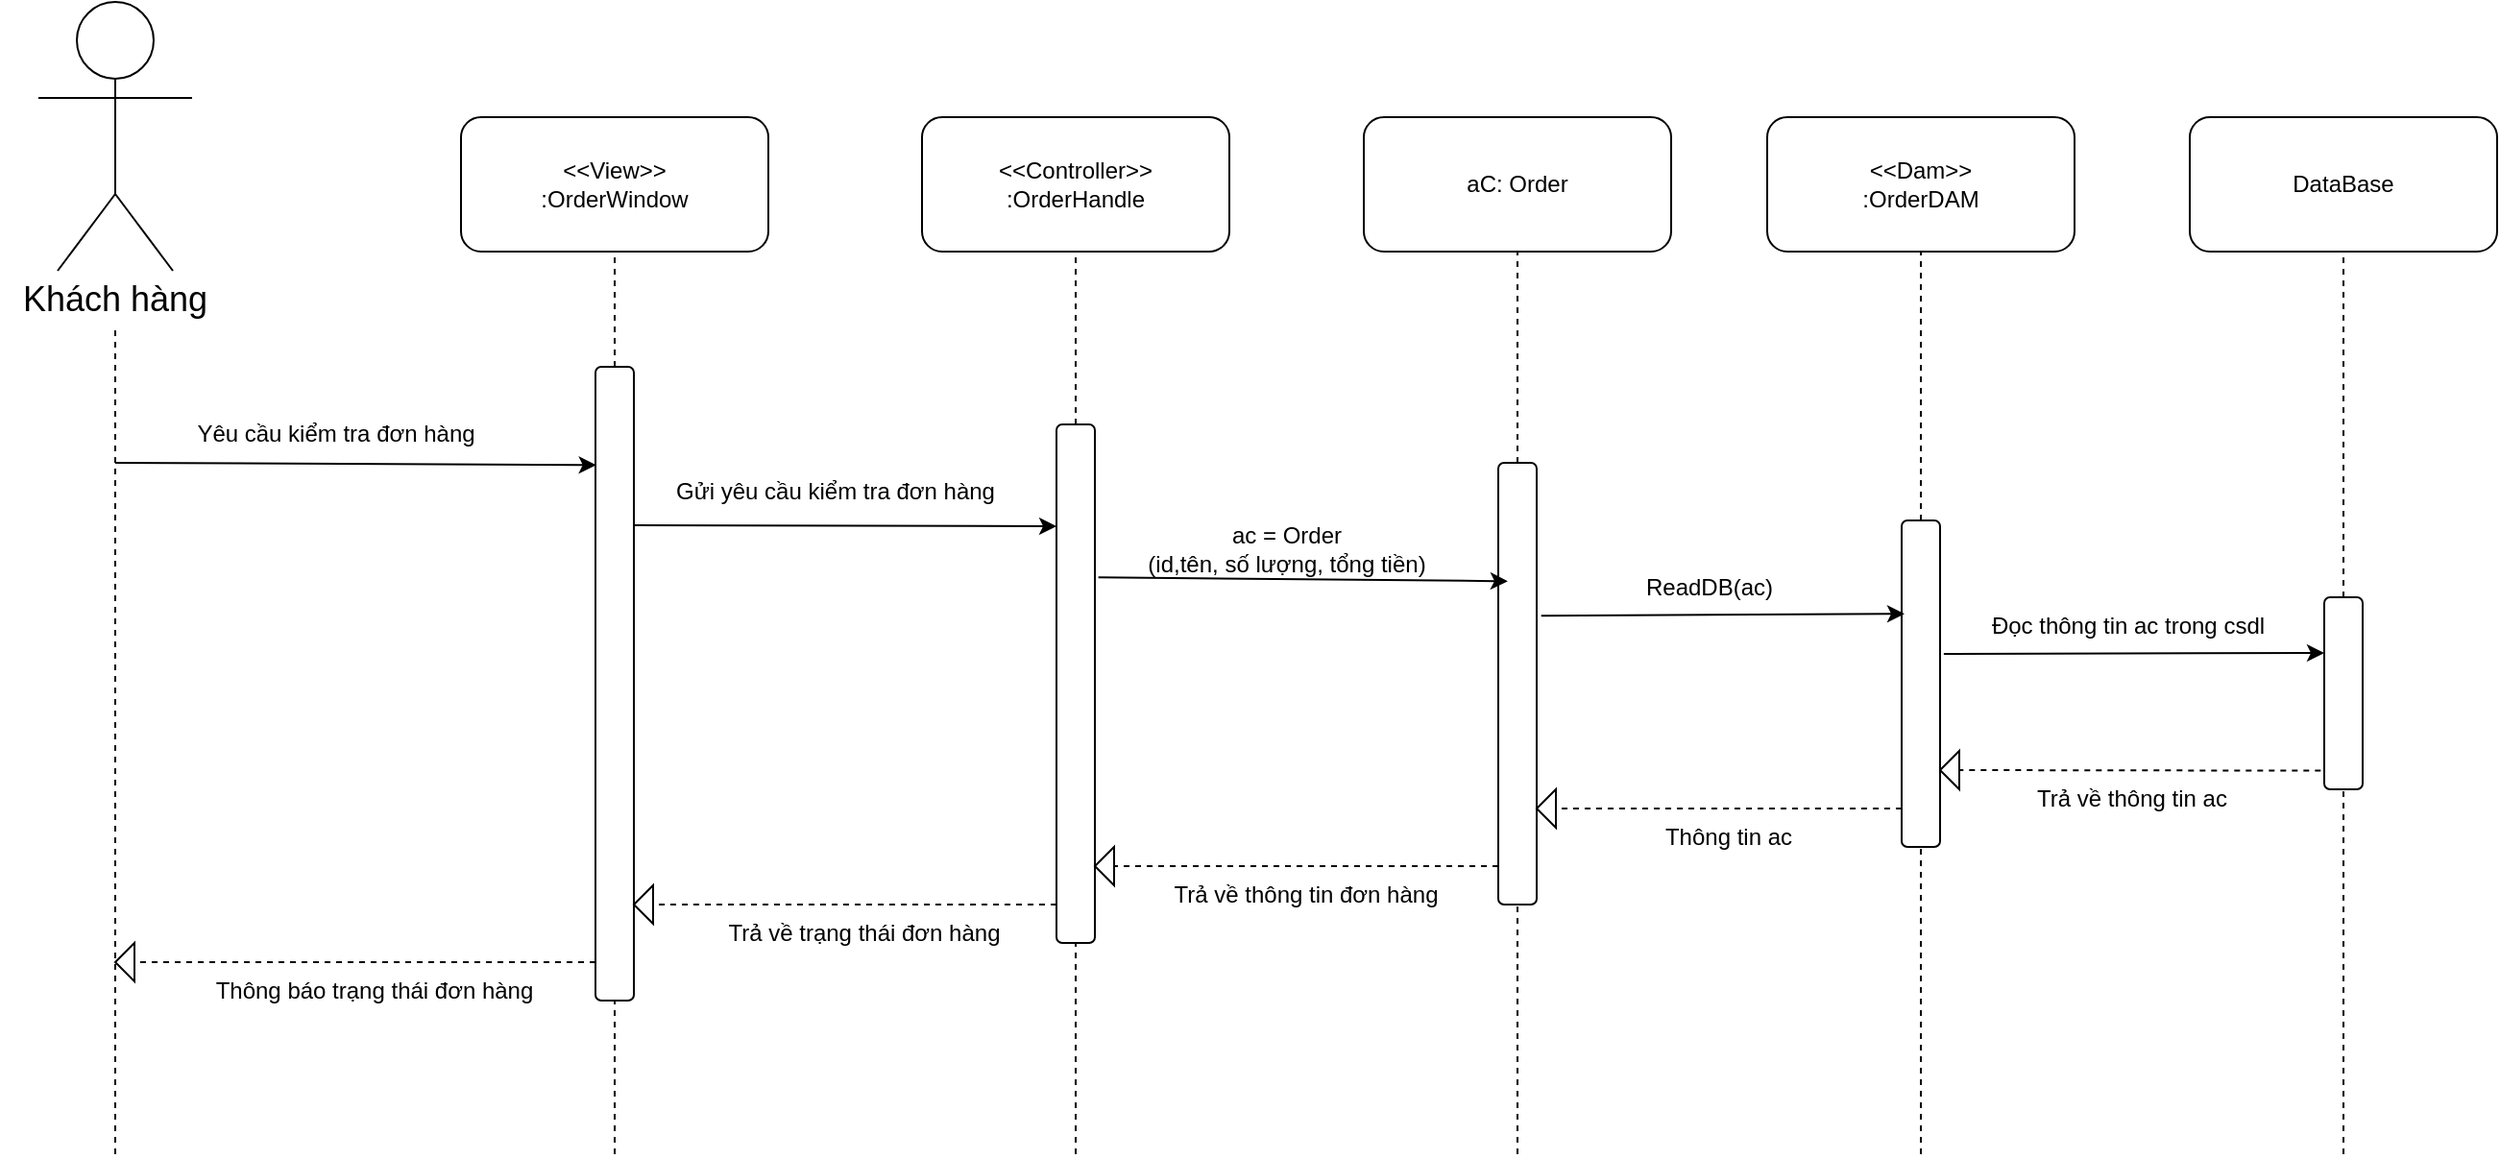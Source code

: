 <mxfile version="27.1.4">
  <diagram name="Page-1" id="zDk2KeG2mPRXOkqhra8w">
    <mxGraphModel dx="2231" dy="683" grid="1" gridSize="10" guides="1" tooltips="1" connect="1" arrows="1" fold="1" page="1" pageScale="1" pageWidth="850" pageHeight="1100" math="0" shadow="0">
      <root>
        <mxCell id="0" />
        <mxCell id="1" parent="0" />
        <mxCell id="UB6NhhUUTc9ALlEmd36D-1" value="" style="ellipse;whiteSpace=wrap;html=1;aspect=fixed;" vertex="1" parent="1">
          <mxGeometry x="-240" y="120" width="40" height="40" as="geometry" />
        </mxCell>
        <mxCell id="UB6NhhUUTc9ALlEmd36D-2" value="" style="endArrow=none;html=1;rounded=0;entryX=0.5;entryY=1;entryDx=0;entryDy=0;" edge="1" parent="1" target="UB6NhhUUTc9ALlEmd36D-1">
          <mxGeometry width="50" height="50" relative="1" as="geometry">
            <mxPoint x="-220" y="220" as="sourcePoint" />
            <mxPoint x="450" y="400" as="targetPoint" />
          </mxGeometry>
        </mxCell>
        <mxCell id="UB6NhhUUTc9ALlEmd36D-3" value="" style="endArrow=none;html=1;rounded=0;" edge="1" parent="1">
          <mxGeometry width="50" height="50" relative="1" as="geometry">
            <mxPoint x="-180" y="170" as="sourcePoint" />
            <mxPoint x="-260" y="170" as="targetPoint" />
          </mxGeometry>
        </mxCell>
        <mxCell id="UB6NhhUUTc9ALlEmd36D-4" value="" style="endArrow=none;html=1;rounded=0;" edge="1" parent="1">
          <mxGeometry width="50" height="50" relative="1" as="geometry">
            <mxPoint x="-190" y="260" as="sourcePoint" />
            <mxPoint x="-220" y="220" as="targetPoint" />
          </mxGeometry>
        </mxCell>
        <mxCell id="UB6NhhUUTc9ALlEmd36D-5" value="" style="endArrow=none;html=1;rounded=0;" edge="1" parent="1">
          <mxGeometry width="50" height="50" relative="1" as="geometry">
            <mxPoint x="-250" y="260" as="sourcePoint" />
            <mxPoint x="-220" y="220" as="targetPoint" />
          </mxGeometry>
        </mxCell>
        <mxCell id="UB6NhhUUTc9ALlEmd36D-6" value="&lt;font style=&quot;font-size: 18px;&quot;&gt;Khách hàng&lt;/font&gt;" style="text;html=1;align=center;verticalAlign=middle;whiteSpace=wrap;rounded=0;" vertex="1" parent="1">
          <mxGeometry x="-280" y="260" width="120" height="30" as="geometry" />
        </mxCell>
        <mxCell id="UB6NhhUUTc9ALlEmd36D-7" value="" style="endArrow=none;dashed=1;html=1;rounded=0;entryX=0.5;entryY=1;entryDx=0;entryDy=0;" edge="1" parent="1" target="UB6NhhUUTc9ALlEmd36D-6">
          <mxGeometry width="50" height="50" relative="1" as="geometry">
            <mxPoint x="-220" y="720" as="sourcePoint" />
            <mxPoint x="180" y="300" as="targetPoint" />
          </mxGeometry>
        </mxCell>
        <mxCell id="UB6NhhUUTc9ALlEmd36D-8" value="&amp;lt;&amp;lt;View&amp;gt;&amp;gt;&lt;div&gt;:OrderWindow&lt;/div&gt;" style="rounded=1;whiteSpace=wrap;html=1;" vertex="1" parent="1">
          <mxGeometry x="-40" y="180" width="160" height="70" as="geometry" />
        </mxCell>
        <mxCell id="UB6NhhUUTc9ALlEmd36D-9" value="" style="endArrow=none;dashed=1;html=1;rounded=0;entryX=0.5;entryY=1;entryDx=0;entryDy=0;" edge="1" parent="1" target="UB6NhhUUTc9ALlEmd36D-8">
          <mxGeometry width="50" height="50" relative="1" as="geometry">
            <mxPoint x="40" y="310" as="sourcePoint" />
            <mxPoint x="230" y="390" as="targetPoint" />
          </mxGeometry>
        </mxCell>
        <mxCell id="UB6NhhUUTc9ALlEmd36D-10" value="" style="rounded=1;whiteSpace=wrap;html=1;" vertex="1" parent="1">
          <mxGeometry x="30" y="310" width="20" height="330" as="geometry" />
        </mxCell>
        <mxCell id="UB6NhhUUTc9ALlEmd36D-11" value="" style="endArrow=classic;html=1;rounded=0;entryX=0.017;entryY=0.155;entryDx=0;entryDy=0;entryPerimeter=0;" edge="1" parent="1" target="UB6NhhUUTc9ALlEmd36D-10">
          <mxGeometry width="50" height="50" relative="1" as="geometry">
            <mxPoint x="-220" y="360" as="sourcePoint" />
            <mxPoint x="230" y="390" as="targetPoint" />
          </mxGeometry>
        </mxCell>
        <mxCell id="UB6NhhUUTc9ALlEmd36D-12" value="Yêu cầu kiểm tra đơn hàng" style="text;html=1;align=center;verticalAlign=middle;whiteSpace=wrap;rounded=0;" vertex="1" parent="1">
          <mxGeometry x="-210" y="330" width="210" height="30" as="geometry" />
        </mxCell>
        <mxCell id="UB6NhhUUTc9ALlEmd36D-13" value="" style="endArrow=none;dashed=1;html=1;rounded=0;entryX=0.5;entryY=1;entryDx=0;entryDy=0;" edge="1" parent="1" target="UB6NhhUUTc9ALlEmd36D-10">
          <mxGeometry width="50" height="50" relative="1" as="geometry">
            <mxPoint x="40" y="720" as="sourcePoint" />
            <mxPoint x="230" y="530" as="targetPoint" />
          </mxGeometry>
        </mxCell>
        <mxCell id="UB6NhhUUTc9ALlEmd36D-14" value="&amp;lt;&amp;lt;Controller&amp;gt;&amp;gt;&lt;div&gt;:OrderHandle&lt;/div&gt;" style="rounded=1;whiteSpace=wrap;html=1;" vertex="1" parent="1">
          <mxGeometry x="200" y="180" width="160" height="70" as="geometry" />
        </mxCell>
        <mxCell id="UB6NhhUUTc9ALlEmd36D-15" value="" style="endArrow=none;dashed=1;html=1;rounded=0;entryX=0.5;entryY=1;entryDx=0;entryDy=0;exitX=0.5;exitY=0;exitDx=0;exitDy=0;" edge="1" target="UB6NhhUUTc9ALlEmd36D-14" parent="1" source="UB6NhhUUTc9ALlEmd36D-16">
          <mxGeometry width="50" height="50" relative="1" as="geometry">
            <mxPoint x="280" y="310" as="sourcePoint" />
            <mxPoint x="470" y="390" as="targetPoint" />
          </mxGeometry>
        </mxCell>
        <mxCell id="UB6NhhUUTc9ALlEmd36D-16" value="" style="rounded=1;whiteSpace=wrap;html=1;" vertex="1" parent="1">
          <mxGeometry x="270" y="340" width="20" height="270" as="geometry" />
        </mxCell>
        <mxCell id="UB6NhhUUTc9ALlEmd36D-17" value="" style="endArrow=none;dashed=1;html=1;rounded=0;entryX=0.5;entryY=1;entryDx=0;entryDy=0;" edge="1" target="UB6NhhUUTc9ALlEmd36D-16" parent="1">
          <mxGeometry width="50" height="50" relative="1" as="geometry">
            <mxPoint x="280" y="720" as="sourcePoint" />
            <mxPoint x="470" y="530" as="targetPoint" />
          </mxGeometry>
        </mxCell>
        <mxCell id="UB6NhhUUTc9ALlEmd36D-18" value="aC: Order" style="rounded=1;whiteSpace=wrap;html=1;" vertex="1" parent="1">
          <mxGeometry x="430" y="180" width="160" height="70" as="geometry" />
        </mxCell>
        <mxCell id="UB6NhhUUTc9ALlEmd36D-19" value="" style="endArrow=none;dashed=1;html=1;rounded=0;entryX=0.5;entryY=1;entryDx=0;entryDy=0;exitX=0.5;exitY=0;exitDx=0;exitDy=0;" edge="1" target="UB6NhhUUTc9ALlEmd36D-18" parent="1" source="UB6NhhUUTc9ALlEmd36D-20">
          <mxGeometry width="50" height="50" relative="1" as="geometry">
            <mxPoint x="510" y="310" as="sourcePoint" />
            <mxPoint x="700" y="390" as="targetPoint" />
          </mxGeometry>
        </mxCell>
        <mxCell id="UB6NhhUUTc9ALlEmd36D-20" value="" style="rounded=1;whiteSpace=wrap;html=1;" vertex="1" parent="1">
          <mxGeometry x="500" y="360" width="20" height="230" as="geometry" />
        </mxCell>
        <mxCell id="UB6NhhUUTc9ALlEmd36D-21" value="" style="endArrow=none;dashed=1;html=1;rounded=0;entryX=0.5;entryY=1;entryDx=0;entryDy=0;" edge="1" target="UB6NhhUUTc9ALlEmd36D-20" parent="1">
          <mxGeometry width="50" height="50" relative="1" as="geometry">
            <mxPoint x="510" y="720" as="sourcePoint" />
            <mxPoint x="700" y="530" as="targetPoint" />
          </mxGeometry>
        </mxCell>
        <mxCell id="UB6NhhUUTc9ALlEmd36D-22" value="&amp;lt;&amp;lt;Dam&amp;gt;&amp;gt;&lt;div&gt;:OrderDAM&lt;/div&gt;" style="rounded=1;whiteSpace=wrap;html=1;" vertex="1" parent="1">
          <mxGeometry x="640" y="180" width="160" height="70" as="geometry" />
        </mxCell>
        <mxCell id="UB6NhhUUTc9ALlEmd36D-23" value="" style="endArrow=none;dashed=1;html=1;rounded=0;entryX=0.5;entryY=1;entryDx=0;entryDy=0;" edge="1" target="UB6NhhUUTc9ALlEmd36D-22" parent="1" source="UB6NhhUUTc9ALlEmd36D-24">
          <mxGeometry width="50" height="50" relative="1" as="geometry">
            <mxPoint x="720" y="310" as="sourcePoint" />
            <mxPoint x="910" y="390" as="targetPoint" />
          </mxGeometry>
        </mxCell>
        <mxCell id="UB6NhhUUTc9ALlEmd36D-24" value="" style="rounded=1;whiteSpace=wrap;html=1;" vertex="1" parent="1">
          <mxGeometry x="710" y="390" width="20" height="170" as="geometry" />
        </mxCell>
        <mxCell id="UB6NhhUUTc9ALlEmd36D-25" value="" style="endArrow=none;dashed=1;html=1;rounded=0;entryX=0.5;entryY=1;entryDx=0;entryDy=0;" edge="1" target="UB6NhhUUTc9ALlEmd36D-24" parent="1">
          <mxGeometry width="50" height="50" relative="1" as="geometry">
            <mxPoint x="720" y="720" as="sourcePoint" />
            <mxPoint x="910" y="530" as="targetPoint" />
          </mxGeometry>
        </mxCell>
        <mxCell id="UB6NhhUUTc9ALlEmd36D-26" value="DataBase" style="rounded=1;whiteSpace=wrap;html=1;" vertex="1" parent="1">
          <mxGeometry x="860" y="180" width="160" height="70" as="geometry" />
        </mxCell>
        <mxCell id="UB6NhhUUTc9ALlEmd36D-27" value="" style="endArrow=none;dashed=1;html=1;rounded=0;entryX=0.5;entryY=1;entryDx=0;entryDy=0;exitX=0.5;exitY=0;exitDx=0;exitDy=0;" edge="1" target="UB6NhhUUTc9ALlEmd36D-26" parent="1" source="UB6NhhUUTc9ALlEmd36D-28">
          <mxGeometry width="50" height="50" relative="1" as="geometry">
            <mxPoint x="940" y="310" as="sourcePoint" />
            <mxPoint x="1130" y="390" as="targetPoint" />
          </mxGeometry>
        </mxCell>
        <mxCell id="UB6NhhUUTc9ALlEmd36D-28" value="" style="rounded=1;whiteSpace=wrap;html=1;" vertex="1" parent="1">
          <mxGeometry x="930" y="430" width="20" height="100" as="geometry" />
        </mxCell>
        <mxCell id="UB6NhhUUTc9ALlEmd36D-29" value="" style="endArrow=none;dashed=1;html=1;rounded=0;entryX=0.5;entryY=1;entryDx=0;entryDy=0;" edge="1" target="UB6NhhUUTc9ALlEmd36D-28" parent="1">
          <mxGeometry width="50" height="50" relative="1" as="geometry">
            <mxPoint x="940" y="720" as="sourcePoint" />
            <mxPoint x="1130" y="530" as="targetPoint" />
          </mxGeometry>
        </mxCell>
        <mxCell id="UB6NhhUUTc9ALlEmd36D-30" value="" style="endArrow=classic;html=1;rounded=0;exitX=1;exitY=0.25;exitDx=0;exitDy=0;" edge="1" parent="1" source="UB6NhhUUTc9ALlEmd36D-10">
          <mxGeometry width="50" height="50" relative="1" as="geometry">
            <mxPoint x="430" y="550" as="sourcePoint" />
            <mxPoint x="270" y="393" as="targetPoint" />
          </mxGeometry>
        </mxCell>
        <mxCell id="UB6NhhUUTc9ALlEmd36D-31" value="Gửi yêu cầu kiểm tra đơn hàng" style="text;html=1;align=center;verticalAlign=middle;whiteSpace=wrap;rounded=0;" vertex="1" parent="1">
          <mxGeometry x="50" y="360" width="210" height="30" as="geometry" />
        </mxCell>
        <mxCell id="UB6NhhUUTc9ALlEmd36D-32" value="" style="endArrow=classic;html=1;rounded=0;exitX=1.091;exitY=0.295;exitDx=0;exitDy=0;exitPerimeter=0;entryX=0.247;entryY=0.268;entryDx=0;entryDy=0;entryPerimeter=0;" edge="1" parent="1" source="UB6NhhUUTc9ALlEmd36D-16" target="UB6NhhUUTc9ALlEmd36D-20">
          <mxGeometry width="50" height="50" relative="1" as="geometry">
            <mxPoint x="340" y="520" as="sourcePoint" />
            <mxPoint x="390" y="470" as="targetPoint" />
          </mxGeometry>
        </mxCell>
        <mxCell id="UB6NhhUUTc9ALlEmd36D-33" value="ac = Order&lt;div&gt;(id,tên, số lượng, tổng tiền)&lt;/div&gt;" style="text;html=1;align=center;verticalAlign=middle;whiteSpace=wrap;rounded=0;" vertex="1" parent="1">
          <mxGeometry x="290" y="390" width="200" height="30" as="geometry" />
        </mxCell>
        <mxCell id="UB6NhhUUTc9ALlEmd36D-34" value="" style="endArrow=classic;html=1;rounded=0;exitX=1.117;exitY=0.346;exitDx=0;exitDy=0;exitPerimeter=0;entryX=0.075;entryY=0.286;entryDx=0;entryDy=0;entryPerimeter=0;" edge="1" parent="1" source="UB6NhhUUTc9ALlEmd36D-20" target="UB6NhhUUTc9ALlEmd36D-24">
          <mxGeometry width="50" height="50" relative="1" as="geometry">
            <mxPoint x="400" y="510" as="sourcePoint" />
            <mxPoint x="450" y="460" as="targetPoint" />
          </mxGeometry>
        </mxCell>
        <mxCell id="UB6NhhUUTc9ALlEmd36D-35" value="ReadDB(ac)" style="text;html=1;align=center;verticalAlign=middle;whiteSpace=wrap;rounded=0;" vertex="1" parent="1">
          <mxGeometry x="520" y="410" width="180" height="30" as="geometry" />
        </mxCell>
        <mxCell id="UB6NhhUUTc9ALlEmd36D-38" value="" style="endArrow=classic;html=1;rounded=0;exitX=1.097;exitY=0.409;exitDx=0;exitDy=0;exitPerimeter=0;entryX=0.075;entryY=0.286;entryDx=0;entryDy=0;entryPerimeter=0;" edge="1" parent="1" source="UB6NhhUUTc9ALlEmd36D-24">
          <mxGeometry width="50" height="50" relative="1" as="geometry">
            <mxPoint x="740" y="460" as="sourcePoint" />
            <mxPoint x="930" y="459" as="targetPoint" />
          </mxGeometry>
        </mxCell>
        <mxCell id="UB6NhhUUTc9ALlEmd36D-39" value="Đọc thông tin ac trong csdl" style="text;html=1;align=center;verticalAlign=middle;whiteSpace=wrap;rounded=0;" vertex="1" parent="1">
          <mxGeometry x="738" y="430" width="180" height="30" as="geometry" />
        </mxCell>
        <mxCell id="UB6NhhUUTc9ALlEmd36D-40" value="" style="triangle;whiteSpace=wrap;html=1;direction=west;" vertex="1" parent="1">
          <mxGeometry x="730" y="510" width="10" height="20" as="geometry" />
        </mxCell>
        <mxCell id="UB6NhhUUTc9ALlEmd36D-41" value="" style="endArrow=none;dashed=1;html=1;rounded=0;entryX=0;entryY=0.5;entryDx=0;entryDy=0;exitX=-0.092;exitY=0.903;exitDx=0;exitDy=0;exitPerimeter=0;" edge="1" parent="1" source="UB6NhhUUTc9ALlEmd36D-28" target="UB6NhhUUTc9ALlEmd36D-40">
          <mxGeometry width="50" height="50" relative="1" as="geometry">
            <mxPoint x="510" y="440" as="sourcePoint" />
            <mxPoint x="560" y="390" as="targetPoint" />
          </mxGeometry>
        </mxCell>
        <mxCell id="UB6NhhUUTc9ALlEmd36D-42" value="Trả về thông tin ac" style="text;html=1;align=center;verticalAlign=middle;whiteSpace=wrap;rounded=0;" vertex="1" parent="1">
          <mxGeometry x="740" y="520" width="180" height="30" as="geometry" />
        </mxCell>
        <mxCell id="UB6NhhUUTc9ALlEmd36D-44" value="" style="triangle;whiteSpace=wrap;html=1;direction=west;" vertex="1" parent="1">
          <mxGeometry x="520" y="530" width="10" height="20" as="geometry" />
        </mxCell>
        <mxCell id="UB6NhhUUTc9ALlEmd36D-45" value="" style="endArrow=none;dashed=1;html=1;rounded=0;entryX=0;entryY=0.5;entryDx=0;entryDy=0;exitX=1;exitY=0;exitDx=0;exitDy=0;" edge="1" target="UB6NhhUUTc9ALlEmd36D-44" parent="1" source="UB6NhhUUTc9ALlEmd36D-46">
          <mxGeometry width="50" height="50" relative="1" as="geometry">
            <mxPoint x="718" y="540" as="sourcePoint" />
            <mxPoint x="350" y="410" as="targetPoint" />
          </mxGeometry>
        </mxCell>
        <mxCell id="UB6NhhUUTc9ALlEmd36D-46" value="Thông tin ac" style="text;html=1;align=center;verticalAlign=middle;whiteSpace=wrap;rounded=0;" vertex="1" parent="1">
          <mxGeometry x="530" y="540" width="180" height="30" as="geometry" />
        </mxCell>
        <mxCell id="UB6NhhUUTc9ALlEmd36D-47" value="" style="triangle;whiteSpace=wrap;html=1;direction=west;" vertex="1" parent="1">
          <mxGeometry x="290" y="560" width="10" height="20" as="geometry" />
        </mxCell>
        <mxCell id="UB6NhhUUTc9ALlEmd36D-48" value="" style="endArrow=none;dashed=1;html=1;rounded=0;entryX=0;entryY=0.5;entryDx=0;entryDy=0;exitX=1;exitY=0;exitDx=0;exitDy=0;" edge="1" source="UB6NhhUUTc9ALlEmd36D-49" target="UB6NhhUUTc9ALlEmd36D-47" parent="1">
          <mxGeometry width="50" height="50" relative="1" as="geometry">
            <mxPoint x="488" y="570" as="sourcePoint" />
            <mxPoint x="120" y="440" as="targetPoint" />
          </mxGeometry>
        </mxCell>
        <mxCell id="UB6NhhUUTc9ALlEmd36D-49" value="Trả về thông tin đơn hàng" style="text;html=1;align=center;verticalAlign=middle;whiteSpace=wrap;rounded=0;" vertex="1" parent="1">
          <mxGeometry x="300" y="570" width="200" height="30" as="geometry" />
        </mxCell>
        <mxCell id="UB6NhhUUTc9ALlEmd36D-50" value="" style="triangle;whiteSpace=wrap;html=1;direction=west;" vertex="1" parent="1">
          <mxGeometry x="50" y="580" width="10" height="20" as="geometry" />
        </mxCell>
        <mxCell id="UB6NhhUUTc9ALlEmd36D-51" value="" style="endArrow=none;dashed=1;html=1;rounded=0;entryX=0;entryY=0.5;entryDx=0;entryDy=0;exitX=1;exitY=0;exitDx=0;exitDy=0;" edge="1" source="UB6NhhUUTc9ALlEmd36D-52" target="UB6NhhUUTc9ALlEmd36D-50" parent="1">
          <mxGeometry width="50" height="50" relative="1" as="geometry">
            <mxPoint x="248" y="590" as="sourcePoint" />
            <mxPoint x="-120" y="460" as="targetPoint" />
          </mxGeometry>
        </mxCell>
        <mxCell id="UB6NhhUUTc9ALlEmd36D-52" value="Trả về trạng thái đơn hàng" style="text;html=1;align=center;verticalAlign=middle;whiteSpace=wrap;rounded=0;" vertex="1" parent="1">
          <mxGeometry x="70" y="590" width="200" height="30" as="geometry" />
        </mxCell>
        <mxCell id="UB6NhhUUTc9ALlEmd36D-53" value="" style="triangle;whiteSpace=wrap;html=1;direction=west;" vertex="1" parent="1">
          <mxGeometry x="-220" y="610" width="10" height="20" as="geometry" />
        </mxCell>
        <mxCell id="UB6NhhUUTc9ALlEmd36D-54" value="" style="endArrow=none;dashed=1;html=1;rounded=0;entryX=0;entryY=0.5;entryDx=0;entryDy=0;exitX=1;exitY=0;exitDx=0;exitDy=0;" edge="1" source="UB6NhhUUTc9ALlEmd36D-55" target="UB6NhhUUTc9ALlEmd36D-53" parent="1">
          <mxGeometry width="50" height="50" relative="1" as="geometry">
            <mxPoint x="-22" y="620" as="sourcePoint" />
            <mxPoint x="-390" y="490" as="targetPoint" />
          </mxGeometry>
        </mxCell>
        <mxCell id="UB6NhhUUTc9ALlEmd36D-55" value="Thông báo trạng thái đơn hàng" style="text;html=1;align=center;verticalAlign=middle;whiteSpace=wrap;rounded=0;" vertex="1" parent="1">
          <mxGeometry x="-200" y="620" width="230" height="30" as="geometry" />
        </mxCell>
      </root>
    </mxGraphModel>
  </diagram>
</mxfile>
